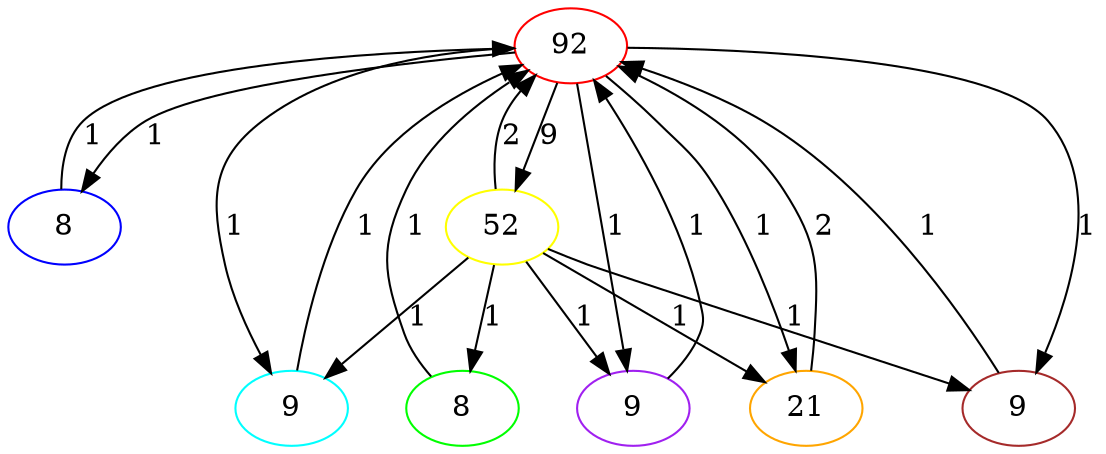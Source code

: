strict digraph  {
0 [color=red, label=92];
1 [color=green, label=8];
2 [color=blue, label=8];
3 [color=yellow, label=52];
4 [color=cyan, label=9];
5 [color=purple, label=9];
6 [color=orange, label=21];
7 [color=brown, label=9];
0 -> 3  [label=9];
0 -> 6  [label=1];
0 -> 7  [label=1];
0 -> 5  [label=1];
0 -> 4  [label=1];
0 -> 2  [label=1];
1 -> 0  [label=1];
2 -> 0  [label=1];
3 -> 6  [label=1];
3 -> 0  [label=2];
3 -> 4  [label=1];
3 -> 7  [label=1];
3 -> 5  [label=1];
3 -> 1  [label=1];
4 -> 0  [label=1];
5 -> 0  [label=1];
6 -> 0  [label=2];
7 -> 0  [label=1];
}
